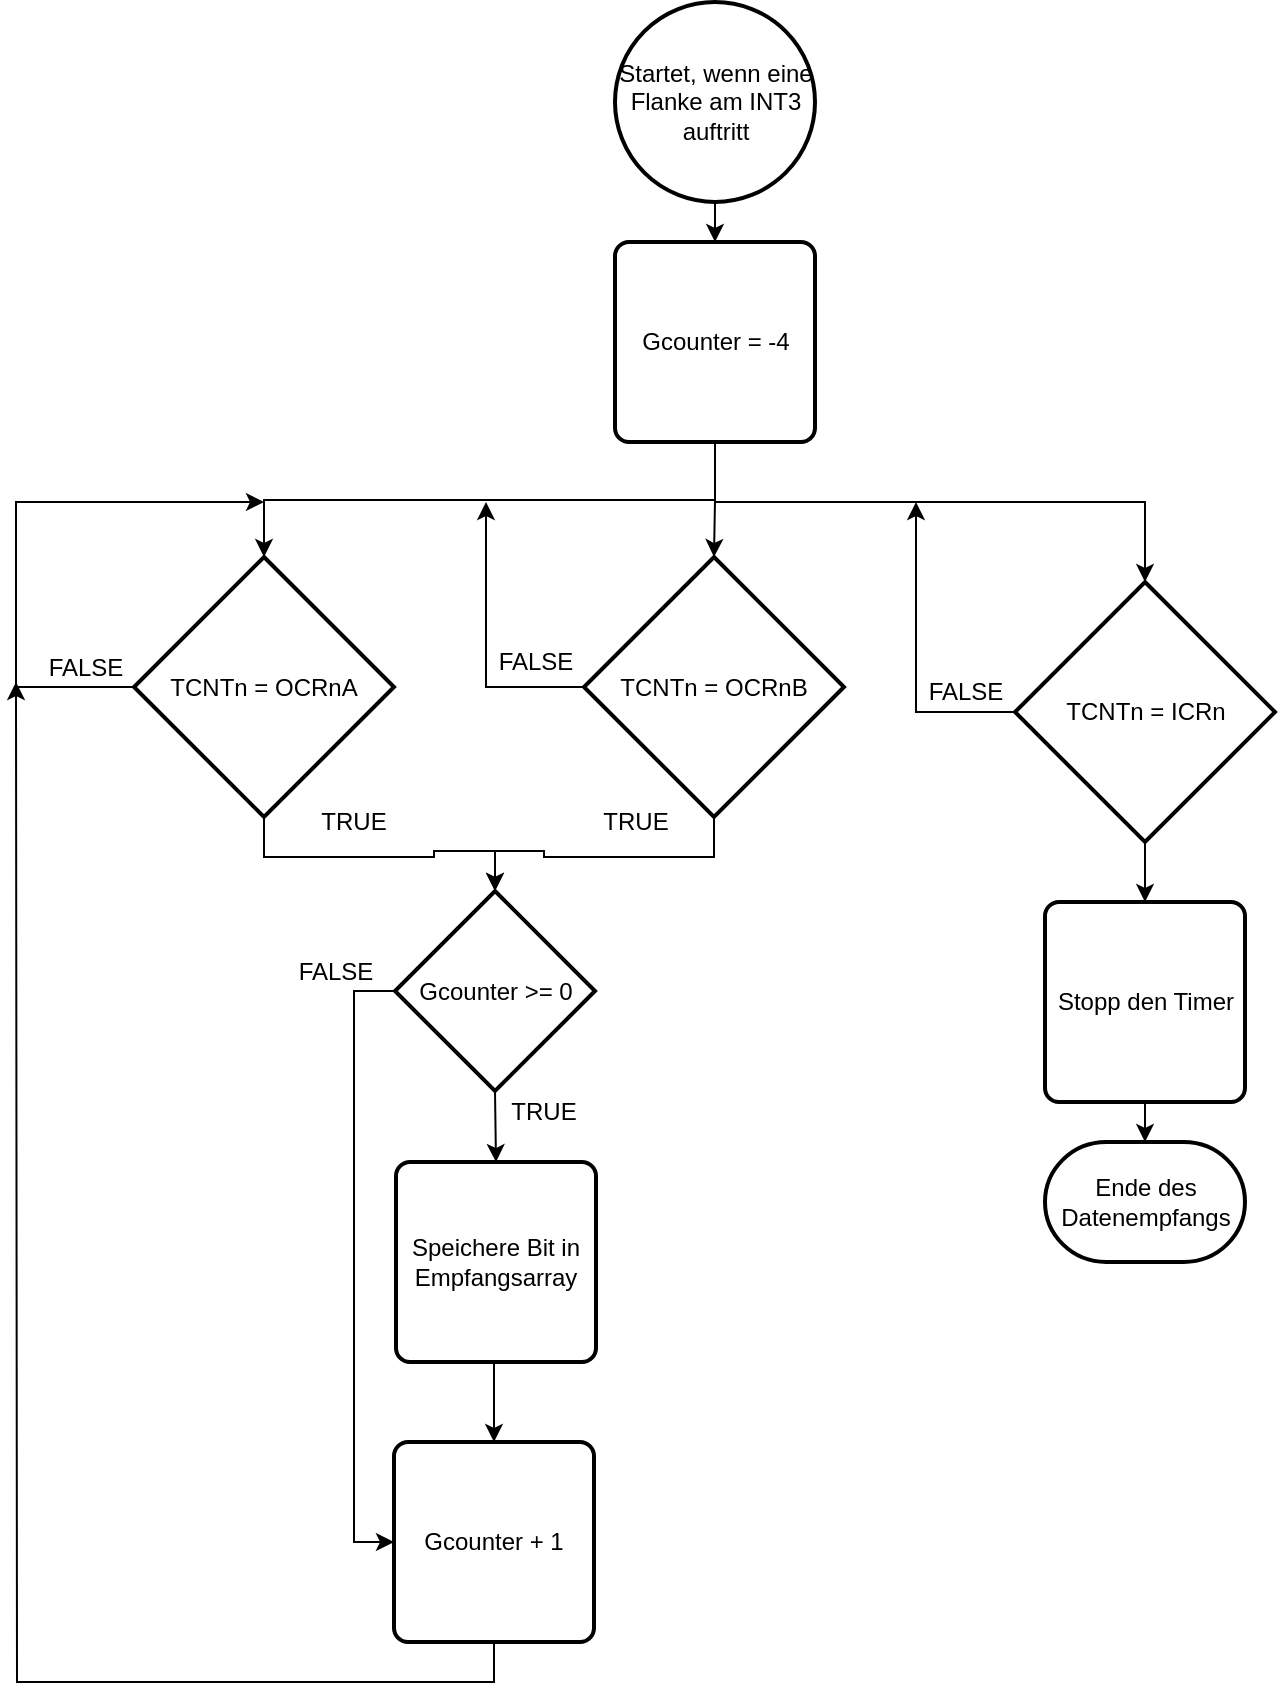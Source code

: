 <mxfile version="10.7.1" type="device"><diagram id="uMluSbpGUxoszv204lh3" name="Page-1"><mxGraphModel dx="1964" dy="1152" grid="1" gridSize="10" guides="1" tooltips="1" connect="1" arrows="1" fold="1" page="1" pageScale="1" pageWidth="827" pageHeight="1169" math="0" shadow="0"><root><mxCell id="0"/><mxCell id="1" parent="0"/><mxCell id="VMkUK3P44XxUG5cf2DXT-18" style="edgeStyle=orthogonalEdgeStyle;rounded=0;orthogonalLoop=1;jettySize=auto;html=1;exitX=0.5;exitY=1;exitDx=0;exitDy=0;exitPerimeter=0;entryX=0.5;entryY=0;entryDx=0;entryDy=0;" edge="1" parent="1" source="VMkUK3P44XxUG5cf2DXT-1" target="VMkUK3P44XxUG5cf2DXT-17"><mxGeometry relative="1" as="geometry"/></mxCell><mxCell id="VMkUK3P44XxUG5cf2DXT-1" value="Startet, wenn eine Flanke am INT3 auftritt" style="strokeWidth=2;html=1;shape=mxgraph.flowchart.start_2;whiteSpace=wrap;" vertex="1" parent="1"><mxGeometry x="379.5" y="40" width="100" height="100" as="geometry"/></mxCell><mxCell id="VMkUK3P44XxUG5cf2DXT-15" style="edgeStyle=orthogonalEdgeStyle;rounded=0;orthogonalLoop=1;jettySize=auto;html=1;exitX=0;exitY=0.5;exitDx=0;exitDy=0;exitPerimeter=0;" edge="1" parent="1" source="VMkUK3P44XxUG5cf2DXT-2"><mxGeometry relative="1" as="geometry"><mxPoint x="204" y="290" as="targetPoint"/><Array as="points"><mxPoint x="80" y="382"/><mxPoint x="80" y="290"/></Array></mxGeometry></mxCell><mxCell id="VMkUK3P44XxUG5cf2DXT-47" style="edgeStyle=orthogonalEdgeStyle;rounded=0;orthogonalLoop=1;jettySize=auto;html=1;exitX=0.5;exitY=1;exitDx=0;exitDy=0;exitPerimeter=0;entryX=0.5;entryY=0;entryDx=0;entryDy=0;entryPerimeter=0;" edge="1" parent="1" source="VMkUK3P44XxUG5cf2DXT-2" target="VMkUK3P44XxUG5cf2DXT-22"><mxGeometry relative="1" as="geometry"/></mxCell><mxCell id="VMkUK3P44XxUG5cf2DXT-2" value="TCNTn = OCRnA" style="strokeWidth=2;html=1;shape=mxgraph.flowchart.decision;whiteSpace=wrap;" vertex="1" parent="1"><mxGeometry x="139" y="317.5" width="130" height="130" as="geometry"/></mxCell><mxCell id="VMkUK3P44XxUG5cf2DXT-5" value="FALSE" style="text;html=1;strokeColor=none;fillColor=none;align=center;verticalAlign=middle;whiteSpace=wrap;rounded=0;" vertex="1" parent="1"><mxGeometry x="94.5" y="362.5" width="40" height="20" as="geometry"/></mxCell><mxCell id="VMkUK3P44XxUG5cf2DXT-7" style="edgeStyle=orthogonalEdgeStyle;rounded=0;orthogonalLoop=1;jettySize=auto;html=1;exitX=0;exitY=0.5;exitDx=0;exitDy=0;exitPerimeter=0;" edge="1" parent="1" source="VMkUK3P44XxUG5cf2DXT-8"><mxGeometry relative="1" as="geometry"><mxPoint x="315" y="290" as="targetPoint"/><Array as="points"><mxPoint x="315" y="382"/></Array></mxGeometry></mxCell><mxCell id="VMkUK3P44XxUG5cf2DXT-46" style="edgeStyle=orthogonalEdgeStyle;rounded=0;orthogonalLoop=1;jettySize=auto;html=1;exitX=0.5;exitY=1;exitDx=0;exitDy=0;exitPerimeter=0;entryX=0.5;entryY=0;entryDx=0;entryDy=0;entryPerimeter=0;" edge="1" parent="1" source="VMkUK3P44XxUG5cf2DXT-8" target="VMkUK3P44XxUG5cf2DXT-22"><mxGeometry relative="1" as="geometry"/></mxCell><mxCell id="VMkUK3P44XxUG5cf2DXT-8" value="TCNTn = OCRnB" style="strokeWidth=2;html=1;shape=mxgraph.flowchart.decision;whiteSpace=wrap;" vertex="1" parent="1"><mxGeometry x="364" y="317.5" width="130" height="130" as="geometry"/></mxCell><mxCell id="VMkUK3P44XxUG5cf2DXT-9" value="FALSE" style="text;html=1;strokeColor=none;fillColor=none;align=center;verticalAlign=middle;whiteSpace=wrap;rounded=0;" vertex="1" parent="1"><mxGeometry x="319.5" y="360" width="40" height="20" as="geometry"/></mxCell><mxCell id="VMkUK3P44XxUG5cf2DXT-11" style="edgeStyle=orthogonalEdgeStyle;rounded=0;orthogonalLoop=1;jettySize=auto;html=1;exitX=0;exitY=0.5;exitDx=0;exitDy=0;exitPerimeter=0;" edge="1" parent="1" source="VMkUK3P44XxUG5cf2DXT-12"><mxGeometry relative="1" as="geometry"><mxPoint x="530" y="290" as="targetPoint"/><Array as="points"><mxPoint x="530" y="395"/></Array></mxGeometry></mxCell><mxCell id="VMkUK3P44XxUG5cf2DXT-41" style="edgeStyle=orthogonalEdgeStyle;rounded=0;orthogonalLoop=1;jettySize=auto;html=1;exitX=0.5;exitY=1;exitDx=0;exitDy=0;exitPerimeter=0;entryX=0.5;entryY=0;entryDx=0;entryDy=0;" edge="1" parent="1" source="VMkUK3P44XxUG5cf2DXT-12" target="VMkUK3P44XxUG5cf2DXT-40"><mxGeometry relative="1" as="geometry"/></mxCell><mxCell id="VMkUK3P44XxUG5cf2DXT-12" value="TCNTn = ICRn" style="strokeWidth=2;html=1;shape=mxgraph.flowchart.decision;whiteSpace=wrap;" vertex="1" parent="1"><mxGeometry x="579.5" y="330" width="130" height="130" as="geometry"/></mxCell><mxCell id="VMkUK3P44XxUG5cf2DXT-13" value="FALSE" style="text;html=1;strokeColor=none;fillColor=none;align=center;verticalAlign=middle;whiteSpace=wrap;rounded=0;" vertex="1" parent="1"><mxGeometry x="535" y="375" width="40" height="20" as="geometry"/></mxCell><mxCell id="VMkUK3P44XxUG5cf2DXT-35" style="edgeStyle=orthogonalEdgeStyle;rounded=0;orthogonalLoop=1;jettySize=auto;html=1;exitX=0.5;exitY=1;exitDx=0;exitDy=0;entryX=0.5;entryY=0;entryDx=0;entryDy=0;" edge="1" parent="1" source="VMkUK3P44XxUG5cf2DXT-16" target="VMkUK3P44XxUG5cf2DXT-30"><mxGeometry relative="1" as="geometry"><Array as="points"><mxPoint x="319" y="720"/></Array></mxGeometry></mxCell><mxCell id="VMkUK3P44XxUG5cf2DXT-16" value="Speichere Bit in Empfangsarray" style="rounded=1;whiteSpace=wrap;html=1;absoluteArcSize=1;arcSize=14;strokeWidth=2;" vertex="1" parent="1"><mxGeometry x="270" y="620" width="100" height="100" as="geometry"/></mxCell><mxCell id="VMkUK3P44XxUG5cf2DXT-19" style="edgeStyle=orthogonalEdgeStyle;rounded=0;orthogonalLoop=1;jettySize=auto;html=1;exitX=0.5;exitY=1;exitDx=0;exitDy=0;entryX=0.5;entryY=0;entryDx=0;entryDy=0;entryPerimeter=0;" edge="1" parent="1" source="VMkUK3P44XxUG5cf2DXT-17" target="VMkUK3P44XxUG5cf2DXT-8"><mxGeometry relative="1" as="geometry"><Array as="points"><mxPoint x="430" y="289"/></Array></mxGeometry></mxCell><mxCell id="VMkUK3P44XxUG5cf2DXT-20" style="edgeStyle=orthogonalEdgeStyle;rounded=0;orthogonalLoop=1;jettySize=auto;html=1;exitX=0.5;exitY=1;exitDx=0;exitDy=0;entryX=0.5;entryY=0;entryDx=0;entryDy=0;entryPerimeter=0;" edge="1" parent="1" source="VMkUK3P44XxUG5cf2DXT-17" target="VMkUK3P44XxUG5cf2DXT-2"><mxGeometry relative="1" as="geometry"><Array as="points"><mxPoint x="430" y="289"/><mxPoint x="204" y="289"/></Array></mxGeometry></mxCell><mxCell id="VMkUK3P44XxUG5cf2DXT-21" style="edgeStyle=orthogonalEdgeStyle;rounded=0;orthogonalLoop=1;jettySize=auto;html=1;exitX=0.5;exitY=1;exitDx=0;exitDy=0;entryX=0.5;entryY=0;entryDx=0;entryDy=0;entryPerimeter=0;" edge="1" parent="1" source="VMkUK3P44XxUG5cf2DXT-17" target="VMkUK3P44XxUG5cf2DXT-12"><mxGeometry relative="1" as="geometry"><Array as="points"><mxPoint x="430" y="290"/><mxPoint x="644" y="290"/></Array></mxGeometry></mxCell><mxCell id="VMkUK3P44XxUG5cf2DXT-17" value="Gcounter = -4" style="rounded=1;whiteSpace=wrap;html=1;absoluteArcSize=1;arcSize=14;strokeWidth=2;" vertex="1" parent="1"><mxGeometry x="379.5" y="160" width="100" height="100" as="geometry"/></mxCell><mxCell id="VMkUK3P44XxUG5cf2DXT-28" style="edgeStyle=orthogonalEdgeStyle;rounded=0;orthogonalLoop=1;jettySize=auto;html=1;exitX=0.5;exitY=1;exitDx=0;exitDy=0;exitPerimeter=0;entryX=0.5;entryY=0;entryDx=0;entryDy=0;" edge="1" parent="1" source="VMkUK3P44XxUG5cf2DXT-22" target="VMkUK3P44XxUG5cf2DXT-16"><mxGeometry relative="1" as="geometry"/></mxCell><mxCell id="VMkUK3P44XxUG5cf2DXT-32" style="edgeStyle=orthogonalEdgeStyle;rounded=0;orthogonalLoop=1;jettySize=auto;html=1;exitX=0;exitY=0.5;exitDx=0;exitDy=0;exitPerimeter=0;entryX=0;entryY=0.5;entryDx=0;entryDy=0;" edge="1" parent="1" source="VMkUK3P44XxUG5cf2DXT-22" target="VMkUK3P44XxUG5cf2DXT-30"><mxGeometry relative="1" as="geometry"/></mxCell><mxCell id="VMkUK3P44XxUG5cf2DXT-22" value="Gcounter &amp;gt;= 0" style="strokeWidth=2;html=1;shape=mxgraph.flowchart.decision;whiteSpace=wrap;" vertex="1" parent="1"><mxGeometry x="269.5" y="484.5" width="100" height="100" as="geometry"/></mxCell><mxCell id="VMkUK3P44XxUG5cf2DXT-25" value="TRUE" style="text;html=1;strokeColor=none;fillColor=none;align=center;verticalAlign=middle;whiteSpace=wrap;rounded=0;" vertex="1" parent="1"><mxGeometry x="229" y="440" width="40" height="20" as="geometry"/></mxCell><mxCell id="VMkUK3P44XxUG5cf2DXT-27" value="TRUE" style="text;html=1;strokeColor=none;fillColor=none;align=center;verticalAlign=middle;whiteSpace=wrap;rounded=0;" vertex="1" parent="1"><mxGeometry x="369.5" y="440" width="40" height="20" as="geometry"/></mxCell><mxCell id="VMkUK3P44XxUG5cf2DXT-29" value="TRUE" style="text;html=1;strokeColor=none;fillColor=none;align=center;verticalAlign=middle;whiteSpace=wrap;rounded=0;" vertex="1" parent="1"><mxGeometry x="324" y="584.5" width="40" height="20" as="geometry"/></mxCell><mxCell id="VMkUK3P44XxUG5cf2DXT-43" style="edgeStyle=orthogonalEdgeStyle;rounded=0;orthogonalLoop=1;jettySize=auto;html=1;exitX=0.5;exitY=1;exitDx=0;exitDy=0;" edge="1" parent="1" source="VMkUK3P44XxUG5cf2DXT-30"><mxGeometry relative="1" as="geometry"><mxPoint x="80" y="380" as="targetPoint"/></mxGeometry></mxCell><mxCell id="VMkUK3P44XxUG5cf2DXT-30" value="Gcounter + 1" style="rounded=1;whiteSpace=wrap;html=1;absoluteArcSize=1;arcSize=14;strokeWidth=2;" vertex="1" parent="1"><mxGeometry x="269" y="760" width="100" height="100" as="geometry"/></mxCell><mxCell id="VMkUK3P44XxUG5cf2DXT-34" value="FALSE" style="text;html=1;strokeColor=none;fillColor=none;align=center;verticalAlign=middle;whiteSpace=wrap;rounded=0;" vertex="1" parent="1"><mxGeometry x="220" y="514.5" width="40" height="20" as="geometry"/></mxCell><mxCell id="VMkUK3P44XxUG5cf2DXT-39" value="Ende des Datenempfangs" style="strokeWidth=2;html=1;shape=mxgraph.flowchart.terminator;whiteSpace=wrap;" vertex="1" parent="1"><mxGeometry x="594.5" y="610" width="100" height="60" as="geometry"/></mxCell><mxCell id="VMkUK3P44XxUG5cf2DXT-42" style="edgeStyle=orthogonalEdgeStyle;rounded=0;orthogonalLoop=1;jettySize=auto;html=1;exitX=0.5;exitY=1;exitDx=0;exitDy=0;entryX=0.5;entryY=0;entryDx=0;entryDy=0;entryPerimeter=0;" edge="1" parent="1" source="VMkUK3P44XxUG5cf2DXT-40" target="VMkUK3P44XxUG5cf2DXT-39"><mxGeometry relative="1" as="geometry"/></mxCell><mxCell id="VMkUK3P44XxUG5cf2DXT-40" value="Stopp den Timer" style="rounded=1;whiteSpace=wrap;html=1;absoluteArcSize=1;arcSize=14;strokeWidth=2;" vertex="1" parent="1"><mxGeometry x="594.5" y="490" width="100" height="100" as="geometry"/></mxCell></root></mxGraphModel></diagram></mxfile>